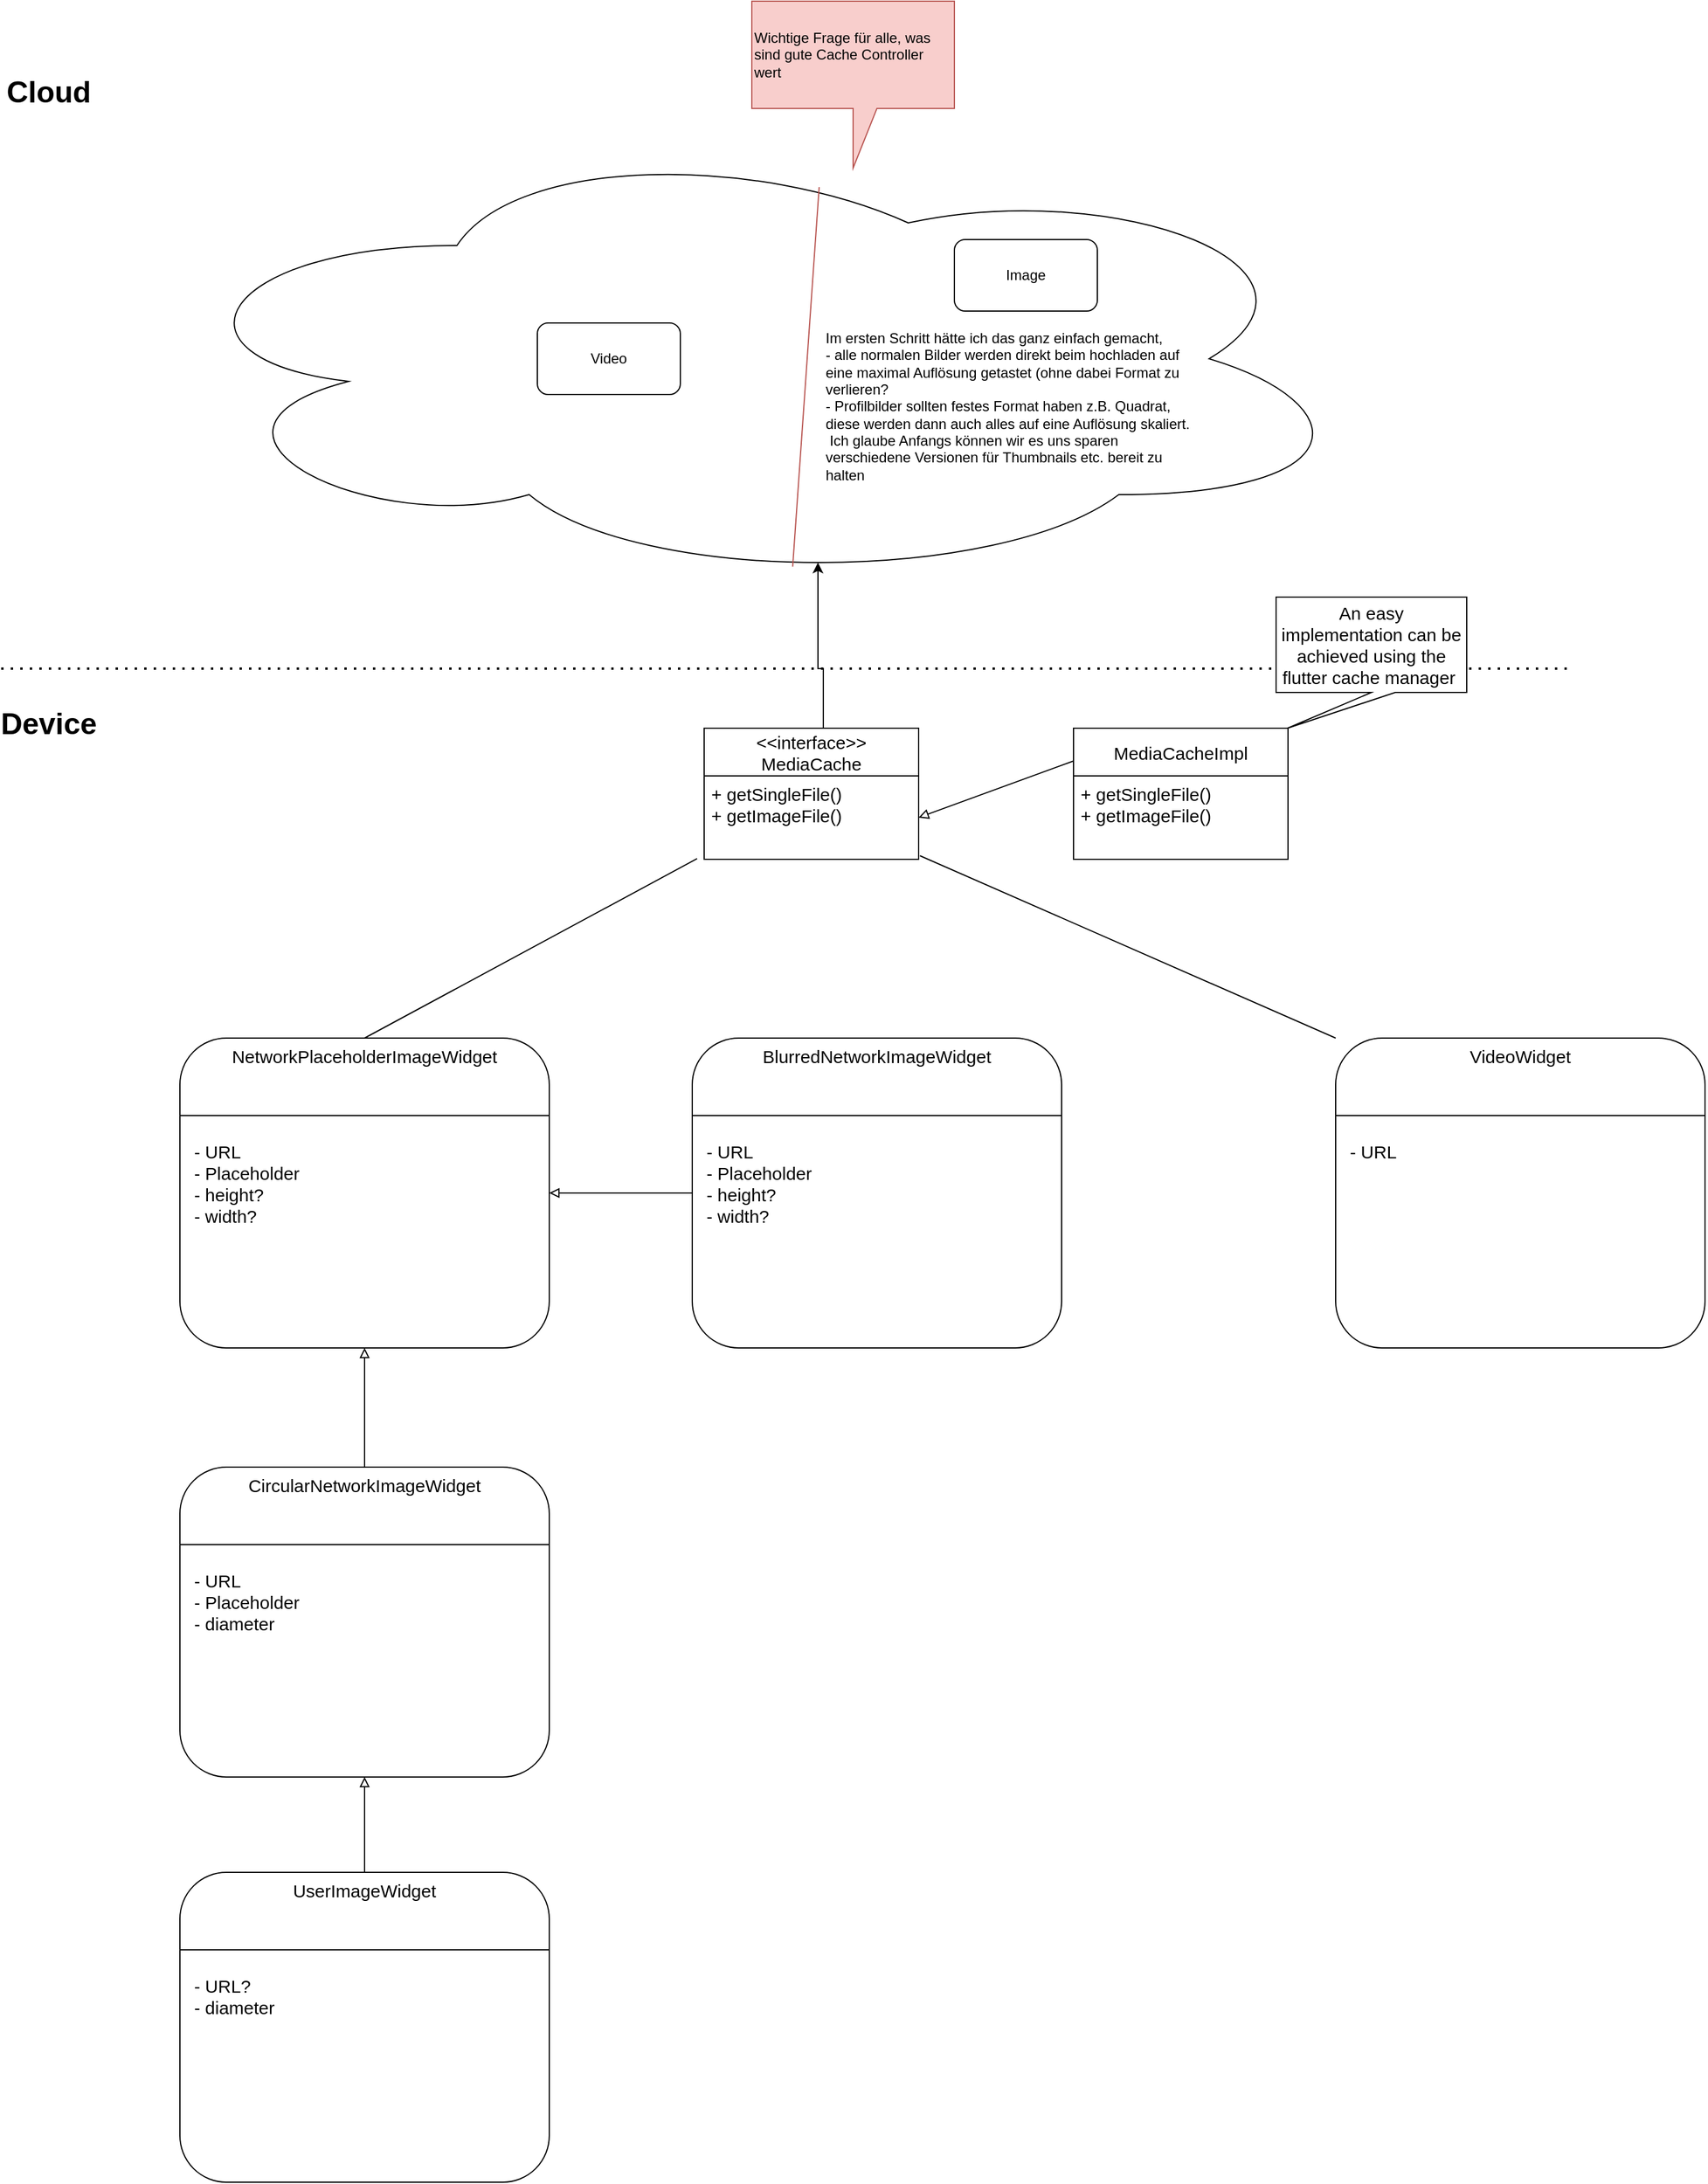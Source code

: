 <mxfile version="15.8.4" type="gitlab"><diagram id="_wYo0rfzM_ZNE95Ijc1n" name="Infrastructure for Accessing Media"><mxGraphModel dx="1699" dy="1913" grid="1" gridSize="10" guides="1" tooltips="1" connect="1" arrows="1" fold="1" page="1" pageScale="1" pageWidth="827" pageHeight="1169" math="0" shadow="0"><root><mxCell id="0"/><mxCell id="1" parent="0"/><mxCell id="-aCbt5Mg_uOudWNpZInE-1" value="" style="ellipse;shape=cloud;whiteSpace=wrap;html=1;" parent="1" vertex="1"><mxGeometry x="130" y="-10" width="1010" height="380" as="geometry"/></mxCell><mxCell id="-aCbt5Mg_uOudWNpZInE-2" value="" style="endArrow=none;html=1;rounded=0;entryX=0.551;entryY=0.121;entryDx=0;entryDy=0;entryPerimeter=0;exitX=0.529;exitY=0.959;exitDx=0;exitDy=0;exitPerimeter=0;fillColor=#f8cecc;strokeColor=#b85450;" parent="1" source="-aCbt5Mg_uOudWNpZInE-1" target="-aCbt5Mg_uOudWNpZInE-1" edge="1"><mxGeometry width="50" height="50" relative="1" as="geometry"><mxPoint x="390" y="270" as="sourcePoint"/><mxPoint x="440" y="220" as="targetPoint"/></mxGeometry></mxCell><mxCell id="-aCbt5Mg_uOudWNpZInE-3" value="Video" style="rounded=1;whiteSpace=wrap;html=1;" parent="1" vertex="1"><mxGeometry x="450" y="150" width="120" height="60" as="geometry"/></mxCell><mxCell id="-aCbt5Mg_uOudWNpZInE-4" value="Image" style="rounded=1;whiteSpace=wrap;html=1;" parent="1" vertex="1"><mxGeometry x="800" y="80" width="120" height="60" as="geometry"/></mxCell><mxCell id="-aCbt5Mg_uOudWNpZInE-7" value="Im ersten Schritt hätte ich das ganz einfach gemacht, &lt;br&gt;- alle normalen Bilder werden direkt beim hochladen auf eine maximal Auflösung getastet (ohne dabei Format zu verlieren?&lt;br&gt;- Profilbilder sollten festes Format haben z.B. Quadrat, diese werden dann auch alles auf eine Auflösung skaliert. &amp;nbsp;Ich glaube Anfangs können wir es uns sparen verschiedene Versionen für Thumbnails etc. bereit zu halten" style="text;html=1;strokeColor=none;fillColor=none;align=left;verticalAlign=middle;whiteSpace=wrap;rounded=0;" parent="1" vertex="1"><mxGeometry x="690" y="140" width="310" height="160" as="geometry"/></mxCell><mxCell id="-aCbt5Mg_uOudWNpZInE-8" value="Wichtige Frage für alle, was sind gute Cache Controller wert" style="shape=callout;whiteSpace=wrap;html=1;perimeter=calloutPerimeter;align=left;size=50;position=0.5;fillColor=#f8cecc;strokeColor=#b85450;" parent="1" vertex="1"><mxGeometry x="630" y="-120" width="170" height="140" as="geometry"/></mxCell><mxCell id="-aCbt5Mg_uOudWNpZInE-9" value="" style="endArrow=none;dashed=1;html=1;dashPattern=1 3;strokeWidth=2;rounded=0;" parent="1" edge="1"><mxGeometry width="50" height="50" relative="1" as="geometry"><mxPoint y="440" as="sourcePoint"/><mxPoint x="1320" y="440" as="targetPoint"/></mxGeometry></mxCell><mxCell id="-aCbt5Mg_uOudWNpZInE-10" value="&lt;font size=&quot;1&quot;&gt;&lt;b style=&quot;font-size: 25px&quot;&gt;Cloud&lt;/b&gt;&lt;/font&gt;" style="text;html=1;strokeColor=none;fillColor=none;align=center;verticalAlign=middle;whiteSpace=wrap;rounded=0;" parent="1" vertex="1"><mxGeometry x="10" y="-60" width="60" height="30" as="geometry"/></mxCell><mxCell id="-aCbt5Mg_uOudWNpZInE-11" value="&lt;font size=&quot;1&quot;&gt;&lt;b style=&quot;font-size: 25px&quot;&gt;Device&lt;/b&gt;&lt;/font&gt;" style="text;html=1;strokeColor=none;fillColor=none;align=center;verticalAlign=middle;whiteSpace=wrap;rounded=0;" parent="1" vertex="1"><mxGeometry x="10" y="470" width="60" height="30" as="geometry"/></mxCell><mxCell id="-aCbt5Mg_uOudWNpZInE-25" value="&lt;&lt;interface&gt;&gt;&#10;MediaCache" style="swimlane;fontStyle=0;childLayout=stackLayout;horizontal=1;startSize=40;fillColor=none;horizontalStack=0;resizeParent=1;resizeParentMax=0;resizeLast=0;collapsible=1;marginBottom=0;fontSize=15;align=center;" parent="1" vertex="1"><mxGeometry x="590" y="490" width="180" height="110" as="geometry"/></mxCell><mxCell id="-aCbt5Mg_uOudWNpZInE-26" value="+ getSingleFile()&#10;+ getImageFile()" style="text;strokeColor=none;fillColor=none;align=left;verticalAlign=top;spacingLeft=4;spacingRight=4;overflow=hidden;rotatable=0;points=[[0,0.5],[1,0.5]];portConstraint=eastwest;fontSize=15;" parent="-aCbt5Mg_uOudWNpZInE-25" vertex="1"><mxGeometry y="40" width="180" height="70" as="geometry"/></mxCell><mxCell id="-aCbt5Mg_uOudWNpZInE-33" style="edgeStyle=orthogonalEdgeStyle;rounded=0;orthogonalLoop=1;jettySize=auto;html=1;fontSize=15;exitX=0.5;exitY=0;exitDx=0;exitDy=0;entryX=0.55;entryY=0.95;entryDx=0;entryDy=0;entryPerimeter=0;" parent="1" source="-aCbt5Mg_uOudWNpZInE-25" target="-aCbt5Mg_uOudWNpZInE-1" edge="1"><mxGeometry relative="1" as="geometry"><mxPoint x="520" y="520" as="targetPoint"/><Array as="points"><mxPoint x="690" y="440"/><mxPoint x="685" y="440"/></Array></mxGeometry></mxCell><mxCell id="-aCbt5Mg_uOudWNpZInE-34" value="MediaCacheImpl" style="swimlane;fontStyle=0;childLayout=stackLayout;horizontal=1;startSize=40;fillColor=none;horizontalStack=0;resizeParent=1;resizeParentMax=0;resizeLast=0;collapsible=1;marginBottom=0;fontSize=15;align=center;" parent="1" vertex="1"><mxGeometry x="900" y="490" width="180" height="110" as="geometry"/></mxCell><mxCell id="-aCbt5Mg_uOudWNpZInE-35" value="+ getSingleFile()&#10;+ getImageFile()" style="text;strokeColor=none;fillColor=none;align=left;verticalAlign=top;spacingLeft=4;spacingRight=4;overflow=hidden;rotatable=0;points=[[0,0.5],[1,0.5]];portConstraint=eastwest;fontSize=15;" parent="-aCbt5Mg_uOudWNpZInE-34" vertex="1"><mxGeometry y="40" width="180" height="70" as="geometry"/></mxCell><mxCell id="-aCbt5Mg_uOudWNpZInE-36" value="" style="endArrow=block;html=1;rounded=0;fontSize=15;exitX=0;exitY=0.25;exitDx=0;exitDy=0;entryX=1;entryY=0.5;entryDx=0;entryDy=0;endFill=0;" parent="1" source="-aCbt5Mg_uOudWNpZInE-34" target="-aCbt5Mg_uOudWNpZInE-26" edge="1"><mxGeometry width="50" height="50" relative="1" as="geometry"><mxPoint x="550" y="620" as="sourcePoint"/><mxPoint x="600" y="570" as="targetPoint"/></mxGeometry></mxCell><mxCell id="-aCbt5Mg_uOudWNpZInE-37" value="An easy implementation can be achieved using the flutter cache manager&amp;nbsp;" style="shape=callout;whiteSpace=wrap;html=1;perimeter=calloutPerimeter;fontSize=15;align=center;position2=0.06;" parent="1" vertex="1"><mxGeometry x="1070" y="380" width="160" height="110" as="geometry"/></mxCell><mxCell id="-aCbt5Mg_uOudWNpZInE-39" value="NetworkPlaceholderImageWidget" style="rounded=1;whiteSpace=wrap;html=1;fontSize=15;align=center;horizontal=1;verticalAlign=top;" parent="1" vertex="1"><mxGeometry x="150" y="750" width="310" height="260" as="geometry"/></mxCell><mxCell id="-aCbt5Mg_uOudWNpZInE-40" value="" style="endArrow=none;html=1;rounded=0;fontSize=15;exitX=0;exitY=0.25;exitDx=0;exitDy=0;entryX=1;entryY=0.25;entryDx=0;entryDy=0;" parent="1" source="-aCbt5Mg_uOudWNpZInE-39" target="-aCbt5Mg_uOudWNpZInE-39" edge="1"><mxGeometry width="50" height="50" relative="1" as="geometry"><mxPoint x="570" y="790" as="sourcePoint"/><mxPoint x="620" y="740" as="targetPoint"/></mxGeometry></mxCell><mxCell id="-aCbt5Mg_uOudWNpZInE-41" value="- URL&lt;br&gt;- Placeholder&lt;br&gt;- height?&lt;br&gt;- width?" style="text;html=1;strokeColor=none;fillColor=none;align=left;verticalAlign=top;whiteSpace=wrap;rounded=0;fontSize=15;" parent="1" vertex="1"><mxGeometry x="160" y="830" width="290" height="90" as="geometry"/></mxCell><mxCell id="-aCbt5Mg_uOudWNpZInE-50" style="edgeStyle=orthogonalEdgeStyle;rounded=0;orthogonalLoop=1;jettySize=auto;html=1;exitX=0;exitY=0.5;exitDx=0;exitDy=0;entryX=1;entryY=0.5;entryDx=0;entryDy=0;fontSize=15;endArrow=block;endFill=0;" parent="1" source="-aCbt5Mg_uOudWNpZInE-42" target="-aCbt5Mg_uOudWNpZInE-39" edge="1"><mxGeometry relative="1" as="geometry"/></mxCell><mxCell id="-aCbt5Mg_uOudWNpZInE-42" value="BlurredNetworkImageWidget" style="rounded=1;whiteSpace=wrap;html=1;fontSize=15;align=center;horizontal=1;verticalAlign=top;" parent="1" vertex="1"><mxGeometry x="580" y="750" width="310" height="260" as="geometry"/></mxCell><mxCell id="-aCbt5Mg_uOudWNpZInE-43" value="" style="endArrow=none;html=1;rounded=0;fontSize=15;exitX=0;exitY=0.25;exitDx=0;exitDy=0;entryX=1;entryY=0.25;entryDx=0;entryDy=0;" parent="1" source="-aCbt5Mg_uOudWNpZInE-42" target="-aCbt5Mg_uOudWNpZInE-42" edge="1"><mxGeometry width="50" height="50" relative="1" as="geometry"><mxPoint x="1000" y="790" as="sourcePoint"/><mxPoint x="1050" y="740" as="targetPoint"/></mxGeometry></mxCell><mxCell id="-aCbt5Mg_uOudWNpZInE-44" value="- URL&lt;br&gt;- Placeholder&lt;br&gt;- height?&lt;br&gt;- width?" style="text;html=1;strokeColor=none;fillColor=none;align=left;verticalAlign=top;whiteSpace=wrap;rounded=0;fontSize=15;" parent="1" vertex="1"><mxGeometry x="590" y="830" width="290" height="80" as="geometry"/></mxCell><mxCell id="-aCbt5Mg_uOudWNpZInE-49" style="edgeStyle=orthogonalEdgeStyle;rounded=0;orthogonalLoop=1;jettySize=auto;html=1;exitX=0.5;exitY=0;exitDx=0;exitDy=0;entryX=0.5;entryY=1;entryDx=0;entryDy=0;fontSize=15;endArrow=block;endFill=0;" parent="1" source="-aCbt5Mg_uOudWNpZInE-46" target="-aCbt5Mg_uOudWNpZInE-39" edge="1"><mxGeometry relative="1" as="geometry"/></mxCell><mxCell id="-aCbt5Mg_uOudWNpZInE-46" value="CircularNetworkImageWidget" style="rounded=1;whiteSpace=wrap;html=1;fontSize=15;align=center;horizontal=1;verticalAlign=top;" parent="1" vertex="1"><mxGeometry x="150" y="1110" width="310" height="260" as="geometry"/></mxCell><mxCell id="-aCbt5Mg_uOudWNpZInE-47" value="" style="endArrow=none;html=1;rounded=0;fontSize=15;exitX=0;exitY=0.25;exitDx=0;exitDy=0;entryX=1;entryY=0.25;entryDx=0;entryDy=0;" parent="1" source="-aCbt5Mg_uOudWNpZInE-46" target="-aCbt5Mg_uOudWNpZInE-46" edge="1"><mxGeometry width="50" height="50" relative="1" as="geometry"><mxPoint x="570" y="1150" as="sourcePoint"/><mxPoint x="620" y="1100" as="targetPoint"/></mxGeometry></mxCell><mxCell id="-aCbt5Mg_uOudWNpZInE-48" value="- URL&lt;br&gt;- Placeholder&lt;br&gt;- diameter" style="text;html=1;strokeColor=none;fillColor=none;align=left;verticalAlign=top;whiteSpace=wrap;rounded=0;fontSize=15;" parent="1" vertex="1"><mxGeometry x="160" y="1190" width="290" height="70" as="geometry"/></mxCell><mxCell id="-aCbt5Mg_uOudWNpZInE-54" value="" style="edgeStyle=orthogonalEdgeStyle;rounded=0;orthogonalLoop=1;jettySize=auto;html=1;fontSize=15;endArrow=block;endFill=0;" parent="1" source="-aCbt5Mg_uOudWNpZInE-51" target="-aCbt5Mg_uOudWNpZInE-46" edge="1"><mxGeometry relative="1" as="geometry"/></mxCell><mxCell id="-aCbt5Mg_uOudWNpZInE-51" value="UserImageWidget" style="rounded=1;whiteSpace=wrap;html=1;fontSize=15;align=center;horizontal=1;verticalAlign=top;" parent="1" vertex="1"><mxGeometry x="150" y="1450" width="310" height="260" as="geometry"/></mxCell><mxCell id="-aCbt5Mg_uOudWNpZInE-52" value="" style="endArrow=none;html=1;rounded=0;fontSize=15;exitX=0;exitY=0.25;exitDx=0;exitDy=0;entryX=1;entryY=0.25;entryDx=0;entryDy=0;" parent="1" source="-aCbt5Mg_uOudWNpZInE-51" target="-aCbt5Mg_uOudWNpZInE-51" edge="1"><mxGeometry width="50" height="50" relative="1" as="geometry"><mxPoint x="570" y="1490" as="sourcePoint"/><mxPoint x="620" y="1440" as="targetPoint"/></mxGeometry></mxCell><mxCell id="-aCbt5Mg_uOudWNpZInE-53" value="- URL?&lt;br&gt;- diameter" style="text;html=1;strokeColor=none;fillColor=none;align=left;verticalAlign=top;whiteSpace=wrap;rounded=0;fontSize=15;" parent="1" vertex="1"><mxGeometry x="160" y="1530" width="290" height="70" as="geometry"/></mxCell><mxCell id="-aCbt5Mg_uOudWNpZInE-55" value="" style="endArrow=none;html=1;rounded=0;fontSize=15;exitX=0.5;exitY=0;exitDx=0;exitDy=0;entryX=-0.033;entryY=0.992;entryDx=0;entryDy=0;entryPerimeter=0;" parent="1" source="-aCbt5Mg_uOudWNpZInE-39" target="-aCbt5Mg_uOudWNpZInE-26" edge="1"><mxGeometry width="50" height="50" relative="1" as="geometry"><mxPoint x="550" y="830" as="sourcePoint"/><mxPoint x="600" y="780" as="targetPoint"/></mxGeometry></mxCell><mxCell id="-aCbt5Mg_uOudWNpZInE-57" value="VideoWidget" style="rounded=1;whiteSpace=wrap;html=1;fontSize=15;align=center;horizontal=1;verticalAlign=top;" parent="1" vertex="1"><mxGeometry x="1120" y="750" width="310" height="260" as="geometry"/></mxCell><mxCell id="-aCbt5Mg_uOudWNpZInE-58" value="" style="endArrow=none;html=1;rounded=0;fontSize=15;exitX=0;exitY=0.25;exitDx=0;exitDy=0;entryX=1;entryY=0.25;entryDx=0;entryDy=0;" parent="1" source="-aCbt5Mg_uOudWNpZInE-57" target="-aCbt5Mg_uOudWNpZInE-57" edge="1"><mxGeometry width="50" height="50" relative="1" as="geometry"><mxPoint x="1540" y="790" as="sourcePoint"/><mxPoint x="1590" y="740" as="targetPoint"/></mxGeometry></mxCell><mxCell id="-aCbt5Mg_uOudWNpZInE-59" value="- URL&lt;br&gt;" style="text;html=1;strokeColor=none;fillColor=none;align=left;verticalAlign=top;whiteSpace=wrap;rounded=0;fontSize=15;" parent="1" vertex="1"><mxGeometry x="1130" y="830" width="290" height="70" as="geometry"/></mxCell><mxCell id="-aCbt5Mg_uOudWNpZInE-60" value="" style="endArrow=none;html=1;rounded=0;fontSize=15;entryX=0;entryY=0;entryDx=0;entryDy=0;exitX=1.006;exitY=0.957;exitDx=0;exitDy=0;exitPerimeter=0;" parent="1" source="-aCbt5Mg_uOudWNpZInE-26" target="-aCbt5Mg_uOudWNpZInE-57" edge="1"><mxGeometry width="50" height="50" relative="1" as="geometry"><mxPoint x="1090" y="1110" as="sourcePoint"/><mxPoint x="1140" y="1060" as="targetPoint"/></mxGeometry></mxCell></root></mxGraphModel></diagram></mxfile>
